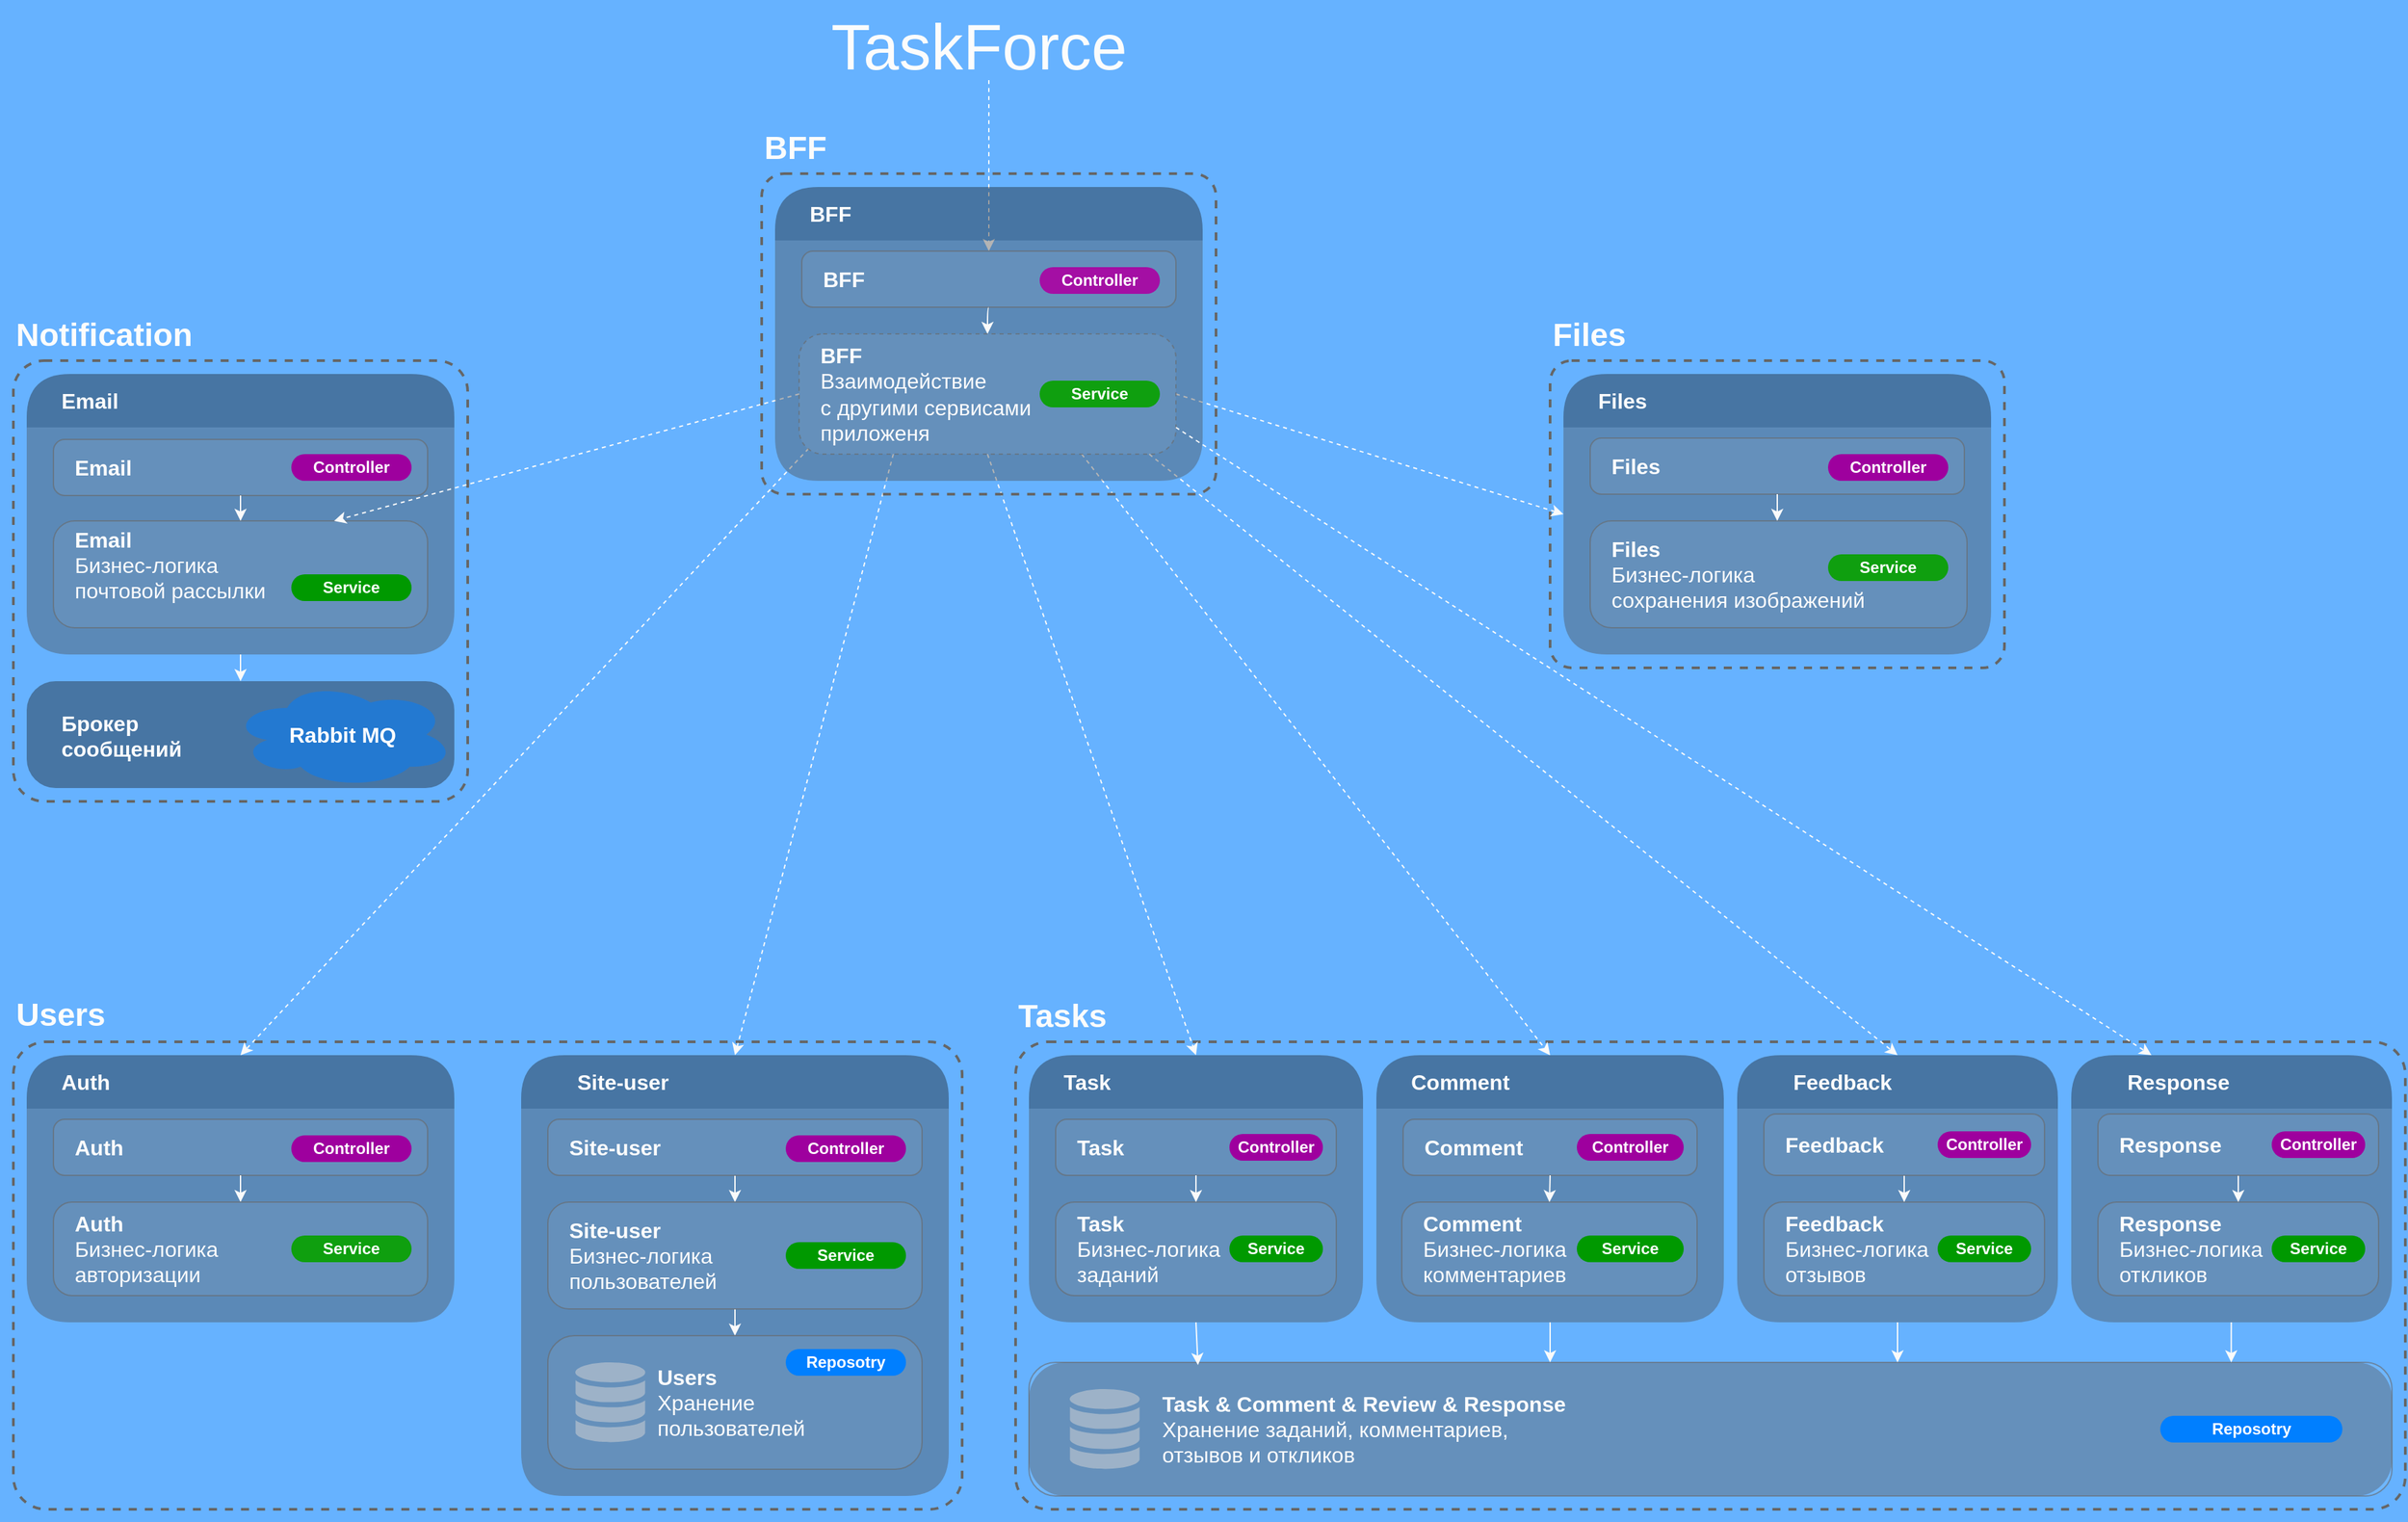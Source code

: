 <mxfile version="20.7.4" type="device"><diagram id="QVUzid1m6UFfnPe9JsCl" name="Страница 1"><mxGraphModel dx="2390" dy="1273" grid="1" gridSize="10" guides="1" tooltips="1" connect="1" arrows="1" fold="1" page="1" pageScale="1" pageWidth="827" pageHeight="1169" background="#66B2FF" math="0" shadow="0"><root><mxCell id="0"/><mxCell id="1" parent="0"/><mxCell id="qlJqQ7ePNrHaWUw7kzsz-60" value="" style="rounded=1;whiteSpace=wrap;html=1;dashed=1;arcSize=7;shadow=0;fillColor=none;strokeColor=#666666;fillOpacity=20;strokeWidth=2;" parent="1" vertex="1"><mxGeometry x="1520" y="330" width="340" height="230" as="geometry"/></mxCell><mxCell id="qlJqQ7ePNrHaWUw7kzsz-31" value="" style="rounded=1;whiteSpace=wrap;html=1;dashed=1;arcSize=7;shadow=0;fillColor=none;strokeColor=#666666;fillOpacity=20;strokeWidth=2;" parent="1" vertex="1"><mxGeometry x="1120" y="840" width="1040" height="350" as="geometry"/></mxCell><mxCell id="qlJqQ7ePNrHaWUw7kzsz-33" value="&lt;font style=&quot;font-size: 16px;&quot; color=&quot;#fcfcfc&quot;&gt;Task&lt;/font&gt;" style="swimlane;whiteSpace=wrap;html=1;rounded=1;arcSize=27;startSize=40;swimlaneLine=1;fillOpacity=100;fillStyle=solid;fillColor=#1A1A1A;noLabel=0;container=0;collapsible=0;backgroundOutline=0;comic=0;sketch=0;glass=0;swimlaneFillColor=#4D4D4D;strokeColor=none;opacity=40;shadow=0;align=left;spacingLeft=24;fontColor=default;gradientColor=none;" parent="1" vertex="1"><mxGeometry x="1130" y="850" width="250" height="200" as="geometry"><mxRectangle x="130" y="310" width="140" height="30" as="alternateBounds"/></mxGeometry></mxCell><mxCell id="qlJqQ7ePNrHaWUw7kzsz-37" value="&lt;span style=&quot;font-size: 16px;&quot;&gt;&lt;b&gt;Task&lt;/b&gt;&lt;br&gt;Бизнес-логика&lt;br&gt;заданий&lt;br&gt;&lt;/span&gt;" style="rounded=1;whiteSpace=wrap;html=1;shadow=0;glass=0;comic=0;sketch=0;fillStyle=solid;strokeColor=#696969;fontColor=#FCFCFC;fillColor=#FFFFFF;gradientColor=none;fillOpacity=10;arcSize=20;opacity=60;align=left;spacing=16;" parent="qlJqQ7ePNrHaWUw7kzsz-33" vertex="1"><mxGeometry x="20" y="110" width="210" height="70" as="geometry"/></mxCell><mxCell id="qlJqQ7ePNrHaWUw7kzsz-34" value="&lt;span style=&quot;font-size: 16px;&quot;&gt;&lt;b&gt;Task&lt;/b&gt;&lt;/span&gt;" style="rounded=1;whiteSpace=wrap;html=1;shadow=0;glass=0;comic=0;sketch=0;fillStyle=solid;strokeColor=#696969;fontColor=#FCFCFC;fillColor=#FFFFFF;gradientColor=none;fillOpacity=10;arcSize=20;opacity=60;align=left;spacing=16;" parent="qlJqQ7ePNrHaWUw7kzsz-33" vertex="1"><mxGeometry x="20" y="48" width="210" height="42" as="geometry"/></mxCell><mxCell id="qlJqQ7ePNrHaWUw7kzsz-35" value="&lt;font size=&quot;1&quot; color=&quot;#ffffff&quot;&gt;&lt;b style=&quot;font-size: 12px;&quot;&gt;Controller&lt;/b&gt;&lt;/font&gt;" style="rounded=1;whiteSpace=wrap;html=1;shadow=0;glass=0;comic=0;sketch=0;fillStyle=solid;strokeColor=none;fillColor=#9E009E;arcSize=50;fillOpacity=100;" parent="qlJqQ7ePNrHaWUw7kzsz-33" vertex="1"><mxGeometry x="150" y="59" width="70" height="20" as="geometry"/></mxCell><mxCell id="qlJqQ7ePNrHaWUw7kzsz-36" value="&lt;font size=&quot;1&quot; color=&quot;#ffffff&quot;&gt;&lt;b style=&quot;font-size: 12px;&quot;&gt;Service&lt;/b&gt;&lt;/font&gt;" style="rounded=1;whiteSpace=wrap;html=1;shadow=0;glass=0;comic=0;sketch=0;fillStyle=solid;strokeColor=none;fillColor=#009900;arcSize=50;fillOpacity=100;" parent="qlJqQ7ePNrHaWUw7kzsz-33" vertex="1"><mxGeometry x="150" y="135" width="70" height="20" as="geometry"/></mxCell><mxCell id="qlJqQ7ePNrHaWUw7kzsz-76" style="edgeStyle=orthogonalEdgeStyle;curved=1;jumpStyle=arc;orthogonalLoop=1;jettySize=auto;html=1;exitX=0.5;exitY=1;exitDx=0;exitDy=0;strokeColor=#FAFAFA;fontSize=16;fontColor=#FFFFFF;" parent="qlJqQ7ePNrHaWUw7kzsz-33" source="qlJqQ7ePNrHaWUw7kzsz-34" target="qlJqQ7ePNrHaWUw7kzsz-37" edge="1"><mxGeometry relative="1" as="geometry"/></mxCell><mxCell id="qlJqQ7ePNrHaWUw7kzsz-11" value="" style="rounded=1;whiteSpace=wrap;html=1;dashed=1;arcSize=7;shadow=0;fillColor=none;strokeColor=#666666;fillOpacity=20;strokeWidth=2;" parent="1" vertex="1"><mxGeometry x="370" y="840" width="710" height="350" as="geometry"/></mxCell><mxCell id="qlJqQ7ePNrHaWUw7kzsz-12" value="&lt;font style=&quot;font-size: 16px;&quot; color=&quot;#fcfcfc&quot;&gt;Auth&lt;/font&gt;" style="swimlane;whiteSpace=wrap;html=1;rounded=1;arcSize=27;startSize=40;swimlaneLine=1;fillOpacity=100;fillStyle=solid;fillColor=#1A1A1A;noLabel=0;container=0;collapsible=0;backgroundOutline=0;comic=0;sketch=0;glass=0;gradientColor=none;swimlaneFillColor=#4D4D4D;strokeColor=none;opacity=40;shadow=0;align=left;spacingLeft=24;" parent="1" vertex="1"><mxGeometry x="380" y="850" width="320" height="200" as="geometry"><mxRectangle x="130" y="310" width="140" height="30" as="alternateBounds"/></mxGeometry></mxCell><mxCell id="qlJqQ7ePNrHaWUw7kzsz-13" value="&lt;font style=&quot;font-size: 16px;&quot;&gt;&lt;b&gt;Auth&lt;/b&gt;&lt;span style=&quot;font-size: 14px;&quot;&gt;&lt;br&gt;&lt;/span&gt;&lt;/font&gt;" style="rounded=1;whiteSpace=wrap;html=1;shadow=0;glass=0;comic=0;sketch=0;fillStyle=solid;strokeColor=#696969;fontColor=#FCFCFC;fillColor=#FFFFFF;gradientColor=none;fillOpacity=10;arcSize=20;opacity=60;align=left;spacing=16;" parent="qlJqQ7ePNrHaWUw7kzsz-12" vertex="1"><mxGeometry x="20" y="48" width="280" height="42" as="geometry"/></mxCell><mxCell id="qlJqQ7ePNrHaWUw7kzsz-14" value="&lt;font size=&quot;1&quot; color=&quot;#ffffff&quot;&gt;&lt;b style=&quot;font-size: 12px;&quot;&gt;Controller&lt;/b&gt;&lt;/font&gt;" style="rounded=1;whiteSpace=wrap;html=1;shadow=0;glass=0;comic=0;sketch=0;fillStyle=solid;strokeColor=none;fillColor=#9E009E;arcSize=50;fillOpacity=100;" parent="qlJqQ7ePNrHaWUw7kzsz-12" vertex="1"><mxGeometry x="198" y="60" width="90" height="20" as="geometry"/></mxCell><mxCell id="qlJqQ7ePNrHaWUw7kzsz-15" value="&lt;font size=&quot;1&quot; color=&quot;#ffffff&quot;&gt;&lt;b style=&quot;font-size: 12px;&quot;&gt;Service&lt;/b&gt;&lt;/font&gt;" style="rounded=1;whiteSpace=wrap;html=1;shadow=0;glass=0;comic=0;sketch=0;fillStyle=solid;strokeColor=none;fillColor=#009900;arcSize=50;fillOpacity=100;" parent="qlJqQ7ePNrHaWUw7kzsz-12" vertex="1"><mxGeometry x="198" y="135" width="90" height="20" as="geometry"/></mxCell><mxCell id="qlJqQ7ePNrHaWUw7kzsz-77" style="edgeStyle=orthogonalEdgeStyle;curved=1;jumpStyle=arc;orthogonalLoop=1;jettySize=auto;html=1;exitX=0.5;exitY=1;exitDx=0;exitDy=0;entryX=0.5;entryY=0;entryDx=0;entryDy=0;strokeColor=#FAFAFA;fontSize=16;fontColor=#FFFFFF;" parent="qlJqQ7ePNrHaWUw7kzsz-12" source="qlJqQ7ePNrHaWUw7kzsz-13" target="qlJqQ7ePNrHaWUw7kzsz-16" edge="1"><mxGeometry relative="1" as="geometry"/></mxCell><mxCell id="qlJqQ7ePNrHaWUw7kzsz-112" style="edgeStyle=orthogonalEdgeStyle;rounded=0;orthogonalLoop=1;jettySize=auto;html=1;exitX=0.5;exitY=1;exitDx=0;exitDy=0;" parent="qlJqQ7ePNrHaWUw7kzsz-12" source="qlJqQ7ePNrHaWUw7kzsz-16" target="qlJqQ7ePNrHaWUw7kzsz-16" edge="1"><mxGeometry relative="1" as="geometry"/></mxCell><mxCell id="qlJqQ7ePNrHaWUw7kzsz-16" value="&lt;font style=&quot;font-size: 16px;&quot;&gt;&lt;b&gt;Auth&lt;/b&gt;&lt;br&gt;Бизнес-логика &lt;br&gt;авторизации&lt;br&gt;&lt;/font&gt;" style="rounded=1;whiteSpace=wrap;html=1;shadow=0;glass=0;comic=0;sketch=0;fillStyle=solid;strokeColor=#696969;fontColor=#FCFCFC;fillColor=#FFFFFF;gradientColor=none;fillOpacity=10;arcSize=20;opacity=60;align=left;spacing=16;" parent="qlJqQ7ePNrHaWUw7kzsz-12" vertex="1"><mxGeometry x="20" y="110" width="280" height="70" as="geometry"/></mxCell><mxCell id="qlJqQ7ePNrHaWUw7kzsz-17" value="&lt;blockquote style=&quot;margin: 0 0 0 40px; border: none; padding: 0px;&quot;&gt;&lt;font style=&quot;font-size: 16px;&quot; color=&quot;#fcfcfc&quot;&gt;Site-user&lt;/font&gt;&lt;/blockquote&gt;" style="swimlane;whiteSpace=wrap;html=1;rounded=1;arcSize=27;startSize=40;swimlaneLine=1;fillOpacity=100;fillStyle=solid;fillColor=#1A1A1A;noLabel=0;container=0;collapsible=0;backgroundOutline=0;comic=0;sketch=0;glass=0;gradientColor=none;swimlaneFillColor=#4D4D4D;strokeColor=none;opacity=40;shadow=0;align=left;" parent="1" vertex="1"><mxGeometry x="750" y="850" width="320" height="330" as="geometry"><mxRectangle x="130" y="310" width="140" height="30" as="alternateBounds"/></mxGeometry></mxCell><mxCell id="qlJqQ7ePNrHaWUw7kzsz-18" style="edgeStyle=orthogonalEdgeStyle;curved=1;jumpStyle=arc;orthogonalLoop=1;jettySize=auto;html=1;exitX=0.5;exitY=1;exitDx=0;exitDy=0;entryX=0.5;entryY=0;entryDx=0;entryDy=0;strokeColor=#FAFAFA;fontSize=16;fontColor=#FFFFFF;" parent="qlJqQ7ePNrHaWUw7kzsz-17" source="qlJqQ7ePNrHaWUw7kzsz-19" target="qlJqQ7ePNrHaWUw7kzsz-22" edge="1"><mxGeometry relative="1" as="geometry"/></mxCell><mxCell id="qlJqQ7ePNrHaWUw7kzsz-19" value="&lt;span style=&quot;font-size: 16px; font-weight: 700;&quot;&gt;Site-user&lt;/span&gt;" style="rounded=1;whiteSpace=wrap;html=1;shadow=0;glass=0;comic=0;sketch=0;fillStyle=solid;strokeColor=#696969;fontColor=#FCFCFC;fillColor=#FFFFFF;gradientColor=none;fillOpacity=10;arcSize=20;opacity=60;align=left;spacing=16;" parent="qlJqQ7ePNrHaWUw7kzsz-17" vertex="1"><mxGeometry x="20" y="48" width="280" height="42" as="geometry"/></mxCell><mxCell id="qlJqQ7ePNrHaWUw7kzsz-20" value="&lt;font size=&quot;1&quot; color=&quot;#ffffff&quot;&gt;&lt;b style=&quot;font-size: 12px;&quot;&gt;Controller&lt;/b&gt;&lt;/font&gt;" style="rounded=1;whiteSpace=wrap;html=1;shadow=0;glass=0;comic=0;sketch=0;fillStyle=solid;strokeColor=none;fillColor=#9E009E;arcSize=50;fillOpacity=100;" parent="qlJqQ7ePNrHaWUw7kzsz-17" vertex="1"><mxGeometry x="198" y="60" width="90" height="20" as="geometry"/></mxCell><mxCell id="qlJqQ7ePNrHaWUw7kzsz-21" style="edgeStyle=orthogonalEdgeStyle;curved=1;jumpStyle=arc;orthogonalLoop=1;jettySize=auto;html=1;exitX=0.5;exitY=1;exitDx=0;exitDy=0;entryX=0.5;entryY=0;entryDx=0;entryDy=0;strokeColor=#FAFAFA;fontSize=16;fontColor=#FFFFFF;" parent="qlJqQ7ePNrHaWUw7kzsz-17" source="qlJqQ7ePNrHaWUw7kzsz-22" target="qlJqQ7ePNrHaWUw7kzsz-25" edge="1"><mxGeometry relative="1" as="geometry"/></mxCell><mxCell id="qlJqQ7ePNrHaWUw7kzsz-22" value="&lt;font style=&quot;font-size: 16px;&quot;&gt;&lt;span style=&quot;font-weight: 700;&quot;&gt;Site-user&lt;/span&gt;&lt;b&gt;&lt;br&gt;&lt;/b&gt;Бизнес-логика &lt;br&gt;пользователей&lt;b&gt;&lt;br&gt;&lt;/b&gt;&lt;/font&gt;" style="rounded=1;whiteSpace=wrap;html=1;shadow=0;glass=0;comic=0;sketch=0;fillStyle=solid;strokeColor=#696969;fontColor=#FCFCFC;fillColor=#FFFFFF;gradientColor=none;fillOpacity=10;arcSize=20;opacity=60;align=left;spacing=16;" parent="qlJqQ7ePNrHaWUw7kzsz-17" vertex="1"><mxGeometry x="20" y="110" width="280" height="80" as="geometry"/></mxCell><mxCell id="qlJqQ7ePNrHaWUw7kzsz-23" value="&lt;font color=&quot;#ffffff&quot;&gt;&lt;b&gt;Service&lt;/b&gt;&lt;/font&gt;" style="rounded=1;whiteSpace=wrap;html=1;shadow=0;glass=0;comic=0;sketch=0;fillStyle=solid;strokeColor=none;fillColor=#009900;arcSize=50;fillOpacity=100;" parent="qlJqQ7ePNrHaWUw7kzsz-17" vertex="1"><mxGeometry x="198" y="140" width="90" height="20" as="geometry"/></mxCell><mxCell id="qlJqQ7ePNrHaWUw7kzsz-24" value="" style="group" parent="qlJqQ7ePNrHaWUw7kzsz-17" vertex="1" connectable="0"><mxGeometry x="20" y="210" width="280" height="100" as="geometry"/></mxCell><mxCell id="qlJqQ7ePNrHaWUw7kzsz-25" value="&lt;blockquote style=&quot;margin: 0 0 0 40px; border: none; padding: 0px;&quot;&gt;&lt;blockquote style=&quot;margin: 0 0 0 40px; border: none; padding: 0px;&quot;&gt;&lt;font style=&quot;font-size: 16px;&quot;&gt;&lt;b&gt;Users&lt;/b&gt;&lt;/font&gt;&lt;/blockquote&gt;&lt;blockquote style=&quot;margin: 0 0 0 40px; border: none; padding: 0px;&quot;&gt;&lt;font style=&quot;font-size: 16px;&quot;&gt;Хранение&amp;nbsp;&lt;/font&gt;&lt;/blockquote&gt;&lt;blockquote style=&quot;margin: 0 0 0 40px; border: none; padding: 0px;&quot;&gt;&lt;font style=&quot;font-size: 16px;&quot;&gt;пользователей&lt;/font&gt;&lt;/blockquote&gt;&lt;/blockquote&gt;" style="rounded=1;whiteSpace=wrap;html=1;shadow=0;glass=0;comic=0;sketch=0;fillStyle=solid;strokeColor=#696969;fontColor=#FCFCFC;fillColor=#FFFFFF;gradientColor=none;fillOpacity=10;arcSize=20;opacity=60;align=left;" parent="qlJqQ7ePNrHaWUw7kzsz-24" vertex="1"><mxGeometry width="280" height="100" as="geometry"/></mxCell><mxCell id="qlJqQ7ePNrHaWUw7kzsz-26" value="&lt;font size=&quot;1&quot; color=&quot;#ffffff&quot;&gt;&lt;b style=&quot;font-size: 12px;&quot;&gt;Reposotry&lt;/b&gt;&lt;/font&gt;" style="rounded=1;whiteSpace=wrap;html=1;shadow=0;glass=0;comic=0;sketch=0;fillStyle=solid;strokeColor=none;fillColor=#007FFF;arcSize=50;fillOpacity=100;" parent="qlJqQ7ePNrHaWUw7kzsz-24" vertex="1"><mxGeometry x="178" y="10" width="90" height="20" as="geometry"/></mxCell><mxCell id="qlJqQ7ePNrHaWUw7kzsz-27" value="" style="sketch=0;html=1;aspect=fixed;strokeColor=none;shadow=0;align=center;verticalAlign=top;fillColor=#D6D6D6;shape=mxgraph.gcp2.cloud_monitoring;rounded=1;glass=0;comic=0;fillStyle=solid;strokeWidth=2;fontSize=14;fontColor=#FFFFFF;opacity=50;" parent="qlJqQ7ePNrHaWUw7kzsz-24" vertex="1"><mxGeometry x="20" y="20" width="54" height="60" as="geometry"/></mxCell><mxCell id="qlJqQ7ePNrHaWUw7kzsz-28" style="edgeStyle=orthogonalEdgeStyle;curved=1;jumpStyle=arc;orthogonalLoop=1;jettySize=auto;html=1;exitX=0.5;exitY=1;exitDx=0;exitDy=0;dashed=1;strokeColor=#FAFAFA;fontSize=14;fontColor=#FFFFFF;" parent="1" edge="1"><mxGeometry relative="1" as="geometry"><mxPoint x="915" y="1080" as="sourcePoint"/><mxPoint x="915" y="1080" as="targetPoint"/></mxGeometry></mxCell><mxCell id="qlJqQ7ePNrHaWUw7kzsz-29" style="edgeStyle=orthogonalEdgeStyle;curved=1;jumpStyle=arc;orthogonalLoop=1;jettySize=auto;html=1;exitX=0.5;exitY=1;exitDx=0;exitDy=0;dashed=1;strokeColor=#FAFAFA;fontSize=14;fontColor=#FFFFFF;" parent="1" source="qlJqQ7ePNrHaWUw7kzsz-11" target="qlJqQ7ePNrHaWUw7kzsz-11" edge="1"><mxGeometry relative="1" as="geometry"/></mxCell><mxCell id="qlJqQ7ePNrHaWUw7kzsz-39" value="&lt;blockquote style=&quot;margin: 0 0 0 40px; border: none; padding: 0px;&quot;&gt;&lt;b style=&quot;color: rgb(252, 252, 252); background-color: initial; font-size: 16px;&quot;&gt;Feedback&lt;/b&gt;&lt;br&gt;&lt;/blockquote&gt;" style="swimlane;whiteSpace=wrap;html=1;rounded=1;arcSize=27;startSize=40;swimlaneLine=1;fillOpacity=100;fillStyle=solid;fillColor=#1A1A1A;noLabel=0;container=0;collapsible=0;backgroundOutline=0;comic=0;sketch=0;glass=0;gradientColor=none;swimlaneFillColor=#4D4D4D;strokeColor=none;opacity=40;shadow=0;align=left;" parent="1" vertex="1"><mxGeometry x="1660" y="850" width="240" height="200" as="geometry"><mxRectangle x="130" y="310" width="140" height="30" as="alternateBounds"/></mxGeometry></mxCell><mxCell id="qlJqQ7ePNrHaWUw7kzsz-44" value="&lt;b style=&quot;border-color: var(--border-color); background-color: initial; font-size: 16px;&quot;&gt;Feedback&lt;/b&gt;&lt;span style=&quot;font-size: 16px;&quot;&gt;&lt;br&gt;Бизнес-логика &lt;br&gt;отзывов&lt;br&gt;&lt;/span&gt;" style="rounded=1;whiteSpace=wrap;html=1;shadow=0;glass=0;comic=0;sketch=0;fillStyle=solid;strokeColor=#696969;fontColor=#FCFCFC;fillColor=#FFFFFF;gradientColor=none;fillOpacity=10;arcSize=20;opacity=60;align=left;spacing=16;" parent="qlJqQ7ePNrHaWUw7kzsz-39" vertex="1"><mxGeometry x="20" y="110" width="210" height="70" as="geometry"/></mxCell><mxCell id="qlJqQ7ePNrHaWUw7kzsz-40" style="edgeStyle=orthogonalEdgeStyle;curved=1;jumpStyle=arc;orthogonalLoop=1;jettySize=auto;html=1;exitX=0.5;exitY=1;exitDx=0;exitDy=0;strokeColor=#FAFAFA;fontSize=16;fontColor=#FFFFFF;" parent="qlJqQ7ePNrHaWUw7kzsz-39" source="qlJqQ7ePNrHaWUw7kzsz-41" target="qlJqQ7ePNrHaWUw7kzsz-44" edge="1"><mxGeometry relative="1" as="geometry"/></mxCell><mxCell id="qlJqQ7ePNrHaWUw7kzsz-41" value="&lt;font style=&quot;font-size: 14px;&quot;&gt;&lt;b style=&quot;border-color: var(--border-color); background-color: initial; font-size: 16px;&quot;&gt;Feedback&lt;/b&gt;&lt;br&gt;&lt;/font&gt;" style="rounded=1;whiteSpace=wrap;html=1;shadow=0;glass=0;comic=0;sketch=0;fillStyle=solid;strokeColor=#696969;fontColor=#FCFCFC;fillColor=#FFFFFF;gradientColor=none;fillOpacity=10;arcSize=20;opacity=60;align=left;spacing=16;" parent="qlJqQ7ePNrHaWUw7kzsz-39" vertex="1"><mxGeometry x="20" y="44" width="210" height="46" as="geometry"/></mxCell><mxCell id="qlJqQ7ePNrHaWUw7kzsz-42" value="&lt;font size=&quot;1&quot; color=&quot;#ffffff&quot;&gt;&lt;b style=&quot;font-size: 12px;&quot;&gt;Controller&lt;/b&gt;&lt;/font&gt;" style="rounded=1;whiteSpace=wrap;html=1;shadow=0;glass=0;comic=0;sketch=0;fillStyle=solid;strokeColor=none;fillColor=#9E009E;arcSize=50;fillOpacity=100;" parent="qlJqQ7ePNrHaWUw7kzsz-39" vertex="1"><mxGeometry x="150" y="57" width="70" height="20" as="geometry"/></mxCell><mxCell id="qlJqQ7ePNrHaWUw7kzsz-43" value="&lt;font size=&quot;1&quot; color=&quot;#ffffff&quot;&gt;&lt;b style=&quot;font-size: 12px;&quot;&gt;Service&lt;/b&gt;&lt;/font&gt;" style="rounded=1;whiteSpace=wrap;html=1;shadow=0;glass=0;comic=0;sketch=0;fillStyle=solid;strokeColor=none;fillColor=#009900;arcSize=50;fillOpacity=100;" parent="qlJqQ7ePNrHaWUw7kzsz-39" vertex="1"><mxGeometry x="150" y="135" width="70" height="20" as="geometry"/></mxCell><mxCell id="qlJqQ7ePNrHaWUw7kzsz-45" style="edgeStyle=orthogonalEdgeStyle;curved=1;jumpStyle=arc;orthogonalLoop=1;jettySize=auto;html=1;exitX=0.5;exitY=1;exitDx=0;exitDy=0;dashed=1;strokeColor=#FAFAFA;fontSize=14;fontColor=#FFFFFF;" parent="1" edge="1"><mxGeometry relative="1" as="geometry"><mxPoint x="1665" y="1080" as="sourcePoint"/><mxPoint x="1665" y="1080" as="targetPoint"/></mxGeometry></mxCell><mxCell id="qlJqQ7ePNrHaWUw7kzsz-46" style="edgeStyle=orthogonalEdgeStyle;curved=1;jumpStyle=arc;orthogonalLoop=1;jettySize=auto;html=1;exitX=0.5;exitY=1;exitDx=0;exitDy=0;dashed=1;strokeColor=#FAFAFA;fontSize=14;fontColor=#FFFFFF;" parent="1" edge="1"><mxGeometry relative="1" as="geometry"><mxPoint x="1450" y="1170" as="sourcePoint"/><mxPoint x="1450" y="1170" as="targetPoint"/></mxGeometry></mxCell><mxCell id="qlJqQ7ePNrHaWUw7kzsz-47" value="&lt;b style=&quot;color: rgb(252, 252, 252); font-size: 24px;&quot;&gt;&lt;span style=&quot;&quot;&gt;&#9;&lt;/span&gt;Tasks&lt;/b&gt;" style="text;whiteSpace=wrap;html=1;fontSize=14;fontColor=#FFFFFF;" parent="1" vertex="1"><mxGeometry x="1120" y="800" width="110" height="40" as="geometry"/></mxCell><mxCell id="qlJqQ7ePNrHaWUw7kzsz-48" value="" style="group;arcSize=27;fillColor=#4D4D4D;rounded=1;fillStyle=solid;align=left;verticalAlign=middle;fontStyle=1;startSize=40;comic=0;sketch=0;glass=0;swimlaneFillColor=#4D4D4D;opacity=40;shadow=0;" parent="1" vertex="1" connectable="0"><mxGeometry x="1130" y="1080" width="1020" height="100" as="geometry"/></mxCell><mxCell id="qlJqQ7ePNrHaWUw7kzsz-49" value="&lt;blockquote style=&quot;margin: 0 0 0 40px; border: none; padding: 0px;&quot;&gt;&lt;blockquote style=&quot;margin: 0 0 0 40px; border: none; padding: 0px;&quot;&gt;&lt;span style=&quot;font-size: 16px;&quot;&gt;&lt;b&gt;&amp;nbsp; &amp;nbsp; Task &amp;amp; Comment &amp;amp;&amp;nbsp;&lt;/b&gt;&lt;/span&gt;&lt;b style=&quot;background-color: initial; font-size: 16px;&quot;&gt;Review &amp;amp;&amp;nbsp;&lt;/b&gt;&lt;span style=&quot;font-size: 16px; font-weight: 700; background-color: initial;&quot;&gt;Response&lt;/span&gt;&lt;/blockquote&gt;&lt;blockquote style=&quot;margin: 0 0 0 40px; border: none; padding: 0px;&quot;&gt;&lt;span style=&quot;font-size: 16px; background-color: initial;&quot;&gt;&amp;nbsp; &amp;nbsp; Хранение заданий, комментариев,&lt;/span&gt;&lt;/blockquote&gt;&lt;blockquote style=&quot;margin: 0 0 0 40px; border: none; padding: 0px;&quot;&gt;&lt;span style=&quot;font-size: 16px;&quot;&gt;&amp;nbsp; &amp;nbsp; отзывов и откликов&lt;/span&gt;&lt;br&gt;&lt;/blockquote&gt;&lt;/blockquote&gt;" style="rounded=1;whiteSpace=wrap;html=1;shadow=0;glass=0;comic=0;sketch=0;fillStyle=solid;strokeColor=#696969;fontColor=#FCFCFC;fillColor=#FFFFFF;gradientColor=none;fillOpacity=10;arcSize=20;opacity=60;align=left;" parent="qlJqQ7ePNrHaWUw7kzsz-48" vertex="1"><mxGeometry width="1020.0" height="100" as="geometry"/></mxCell><mxCell id="qlJqQ7ePNrHaWUw7kzsz-50" value="" style="sketch=0;html=1;aspect=fixed;strokeColor=none;shadow=0;align=center;verticalAlign=top;fillColor=#D6D6D6;shape=mxgraph.gcp2.cloud_monitoring;rounded=1;glass=0;comic=0;fillStyle=solid;strokeWidth=2;fontSize=14;fontColor=#FFFFFF;opacity=50;" parent="qlJqQ7ePNrHaWUw7kzsz-48" vertex="1"><mxGeometry x="29.994" y="20" width="54.0" height="60" as="geometry"/></mxCell><mxCell id="qlJqQ7ePNrHaWUw7kzsz-51" value="&lt;font size=&quot;1&quot; color=&quot;#ffffff&quot;&gt;&lt;b style=&quot;font-size: 12px;&quot;&gt;Reposotry&lt;/b&gt;&lt;/font&gt;" style="rounded=1;whiteSpace=wrap;html=1;shadow=0;glass=0;comic=0;sketch=0;fillStyle=solid;strokeColor=none;fillColor=#007FFF;arcSize=50;fillOpacity=100;" parent="qlJqQ7ePNrHaWUw7kzsz-48" vertex="1"><mxGeometry x="846.603" y="40" width="136.29" height="20" as="geometry"/></mxCell><mxCell id="qlJqQ7ePNrHaWUw7kzsz-52" value="" style="rounded=1;whiteSpace=wrap;html=1;dashed=1;arcSize=7;shadow=0;fillColor=none;strokeColor=#666666;fillOpacity=20;strokeWidth=2;" parent="1" vertex="1"><mxGeometry x="370" y="330" width="340" height="330" as="geometry"/></mxCell><mxCell id="qlJqQ7ePNrHaWUw7kzsz-53" value="&lt;font style=&quot;font-size: 16px;&quot; color=&quot;#fcfcfc&quot;&gt;Email&lt;/font&gt;" style="swimlane;whiteSpace=wrap;html=1;rounded=1;arcSize=27;startSize=40;swimlaneLine=1;fillOpacity=100;fillStyle=solid;fillColor=#1A1A1A;noLabel=0;container=0;collapsible=0;backgroundOutline=0;comic=0;sketch=0;glass=0;gradientColor=none;swimlaneFillColor=#4D4D4D;strokeColor=none;opacity=40;shadow=0;align=left;spacingLeft=24;" parent="1" vertex="1"><mxGeometry x="380" y="340" width="320" height="210" as="geometry"><mxRectangle x="130" y="310" width="140" height="30" as="alternateBounds"/></mxGeometry></mxCell><mxCell id="qlJqQ7ePNrHaWUw7kzsz-57" value="&lt;font style=&quot;font-size: 16px;&quot;&gt;&lt;b&gt;Email&lt;/b&gt;&lt;br&gt;Бизнес-логика &lt;br&gt;почтовой рассылки&lt;br&gt;&lt;/font&gt;&lt;blockquote style=&quot;margin: 0 0 0 40px; border: none; padding: 0px;&quot;&gt;&lt;br&gt;&lt;/blockquote&gt;" style="rounded=1;whiteSpace=wrap;html=1;shadow=0;glass=0;comic=0;sketch=0;fillStyle=solid;strokeColor=#696969;fontColor=#FCFCFC;fillColor=#FFFFFF;gradientColor=none;fillOpacity=10;arcSize=20;opacity=60;align=left;spacing=16;" parent="qlJqQ7ePNrHaWUw7kzsz-53" vertex="1"><mxGeometry x="20" y="110" width="280" height="80" as="geometry"/></mxCell><mxCell id="qlJqQ7ePNrHaWUw7kzsz-54" value="&lt;span style=&quot;font-size: 16px;&quot;&gt;&lt;b&gt;Email&lt;/b&gt;&lt;/span&gt;" style="rounded=1;whiteSpace=wrap;html=1;shadow=0;glass=0;comic=0;sketch=0;fillStyle=solid;strokeColor=#696969;fontColor=#FCFCFC;fillColor=#FFFFFF;gradientColor=none;fillOpacity=10;arcSize=20;opacity=60;align=left;spacing=16;" parent="qlJqQ7ePNrHaWUw7kzsz-53" vertex="1"><mxGeometry x="20" y="49" width="280" height="42" as="geometry"/></mxCell><mxCell id="qlJqQ7ePNrHaWUw7kzsz-55" value="&lt;font size=&quot;1&quot; color=&quot;#ffffff&quot;&gt;&lt;b style=&quot;font-size: 12px;&quot;&gt;Controller&lt;/b&gt;&lt;/font&gt;" style="rounded=1;whiteSpace=wrap;html=1;shadow=0;glass=0;comic=0;sketch=0;fillStyle=solid;strokeColor=none;fillColor=#9E009E;arcSize=50;fillOpacity=100;" parent="qlJqQ7ePNrHaWUw7kzsz-53" vertex="1"><mxGeometry x="198" y="60" width="90" height="20" as="geometry"/></mxCell><mxCell id="qlJqQ7ePNrHaWUw7kzsz-56" value="&lt;font size=&quot;1&quot; color=&quot;#ffffff&quot;&gt;&lt;b style=&quot;font-size: 12px;&quot;&gt;Service&lt;/b&gt;&lt;/font&gt;" style="rounded=1;whiteSpace=wrap;html=1;shadow=0;glass=0;comic=0;sketch=0;fillStyle=solid;strokeColor=none;fillColor=#009900;arcSize=50;fillOpacity=100;" parent="qlJqQ7ePNrHaWUw7kzsz-53" vertex="1"><mxGeometry x="198" y="150" width="90" height="20" as="geometry"/></mxCell><mxCell id="qlJqQ7ePNrHaWUw7kzsz-75" style="edgeStyle=orthogonalEdgeStyle;curved=1;jumpStyle=arc;orthogonalLoop=1;jettySize=auto;html=1;exitX=0.5;exitY=1;exitDx=0;exitDy=0;strokeColor=#FAFAFA;fontSize=16;fontColor=#FFFFFF;" parent="qlJqQ7ePNrHaWUw7kzsz-53" source="qlJqQ7ePNrHaWUw7kzsz-54" target="qlJqQ7ePNrHaWUw7kzsz-57" edge="1"><mxGeometry relative="1" as="geometry"/></mxCell><mxCell id="qlJqQ7ePNrHaWUw7kzsz-58" style="edgeStyle=orthogonalEdgeStyle;curved=1;jumpStyle=arc;orthogonalLoop=1;jettySize=auto;html=1;exitX=0.5;exitY=1;exitDx=0;exitDy=0;dashed=1;strokeColor=#FAFAFA;fontSize=14;fontColor=#FFFFFF;" parent="1" edge="1"><mxGeometry relative="1" as="geometry"><mxPoint x="1930" y="1130" as="sourcePoint"/><mxPoint x="1930" y="1130" as="targetPoint"/></mxGeometry></mxCell><mxCell id="qlJqQ7ePNrHaWUw7kzsz-59" value="&lt;font color=&quot;#fcfcfc&quot;&gt;&lt;span style=&quot;font-size: 24px;&quot;&gt;&lt;b&gt;Notification&lt;/b&gt;&lt;/span&gt;&lt;/font&gt;" style="text;whiteSpace=wrap;html=1;fontSize=14;fontColor=#FFFFFF;" parent="1" vertex="1"><mxGeometry x="370" y="290" width="70" height="40" as="geometry"/></mxCell><mxCell id="qlJqQ7ePNrHaWUw7kzsz-61" value="&lt;font style=&quot;font-size: 16px;&quot; color=&quot;#fcfcfc&quot;&gt;Files&lt;/font&gt;" style="swimlane;whiteSpace=wrap;html=1;rounded=1;arcSize=27;startSize=40;swimlaneLine=1;fillOpacity=100;fillStyle=solid;fillColor=#1A1A1A;noLabel=0;container=0;collapsible=0;backgroundOutline=0;comic=0;sketch=0;glass=0;gradientColor=none;swimlaneFillColor=#4D4D4D;strokeColor=none;opacity=40;shadow=0;align=left;spacingLeft=24;" parent="1" vertex="1"><mxGeometry x="1530" y="340" width="320" height="210" as="geometry"><mxRectangle x="130" y="310" width="140" height="30" as="alternateBounds"/></mxGeometry></mxCell><mxCell id="qlJqQ7ePNrHaWUw7kzsz-62" value="&lt;span style=&quot;font-size: 16px;&quot;&gt;&lt;b&gt;Files&lt;/b&gt;&lt;/span&gt;" style="rounded=1;whiteSpace=wrap;html=1;shadow=0;glass=0;comic=0;sketch=0;fillStyle=solid;strokeColor=#696969;fontColor=#FCFCFC;fillColor=#FFFFFF;gradientColor=none;fillOpacity=10;arcSize=20;opacity=60;align=left;spacing=16;" parent="qlJqQ7ePNrHaWUw7kzsz-61" vertex="1"><mxGeometry x="20" y="48" width="280" height="42" as="geometry"/></mxCell><mxCell id="qlJqQ7ePNrHaWUw7kzsz-63" value="&lt;font size=&quot;1&quot; color=&quot;#ffffff&quot;&gt;&lt;b style=&quot;font-size: 12px;&quot;&gt;Controller&lt;/b&gt;&lt;/font&gt;" style="rounded=1;whiteSpace=wrap;html=1;shadow=0;glass=0;comic=0;sketch=0;fillStyle=solid;strokeColor=none;fillColor=#9E009E;arcSize=50;fillOpacity=100;" parent="qlJqQ7ePNrHaWUw7kzsz-61" vertex="1"><mxGeometry x="198" y="60" width="90" height="20" as="geometry"/></mxCell><mxCell id="qlJqQ7ePNrHaWUw7kzsz-64" value="&lt;font size=&quot;1&quot; color=&quot;#ffffff&quot;&gt;&lt;b style=&quot;font-size: 12px;&quot;&gt;Service&lt;/b&gt;&lt;/font&gt;" style="rounded=1;whiteSpace=wrap;html=1;shadow=0;glass=0;comic=0;sketch=0;fillStyle=solid;strokeColor=none;fillColor=#009900;arcSize=50;fillOpacity=100;" parent="qlJqQ7ePNrHaWUw7kzsz-61" vertex="1"><mxGeometry x="198" y="135" width="90" height="20" as="geometry"/></mxCell><mxCell id="qlJqQ7ePNrHaWUw7kzsz-65" value="&lt;font style=&quot;font-size: 16px;&quot;&gt;&lt;b&gt;Files&lt;/b&gt;&lt;br&gt;Бизнес-логика &lt;br&gt;сохранения изображений&lt;br&gt;&lt;/font&gt;" style="rounded=1;whiteSpace=wrap;html=1;shadow=0;glass=0;comic=0;sketch=0;fillStyle=solid;strokeColor=#696969;fontColor=#FCFCFC;fillColor=#FFFFFF;gradientColor=none;fillOpacity=10;arcSize=20;opacity=60;align=left;spacing=16;" parent="1" vertex="1"><mxGeometry x="1550" y="450" width="282" height="80" as="geometry"/></mxCell><mxCell id="qlJqQ7ePNrHaWUw7kzsz-66" style="edgeStyle=orthogonalEdgeStyle;curved=1;jumpStyle=arc;orthogonalLoop=1;jettySize=auto;html=1;exitX=0.5;exitY=1;exitDx=0;exitDy=0;dashed=1;strokeColor=#FAFAFA;fontSize=14;fontColor=#FFFFFF;" parent="1" edge="1"><mxGeometry relative="1" as="geometry"><mxPoint x="540" y="290" as="sourcePoint"/><mxPoint x="540" y="290" as="targetPoint"/></mxGeometry></mxCell><mxCell id="qlJqQ7ePNrHaWUw7kzsz-67" value="&lt;font color=&quot;#fcfcfc&quot;&gt;&lt;span style=&quot;font-size: 24px;&quot;&gt;&lt;b&gt;Files&lt;/b&gt;&lt;/span&gt;&lt;/font&gt;" style="text;whiteSpace=wrap;html=1;fontSize=14;fontColor=#FFFFFF;" parent="1" vertex="1"><mxGeometry x="1520" y="290" width="70" height="40" as="geometry"/></mxCell><mxCell id="qlJqQ7ePNrHaWUw7kzsz-68" value="" style="endArrow=classic;html=1;dashed=1;strokeColor=#FAFAFA;fontSize=16;fontColor=#FFFFFF;curved=1;jumpStyle=arc;entryX=0.5;entryY=0;entryDx=0;entryDy=0;exitX=0.25;exitY=1;exitDx=0;exitDy=0;" parent="1" source="qlJqQ7ePNrHaWUw7kzsz-97" target="qlJqQ7ePNrHaWUw7kzsz-17" edge="1"><mxGeometry width="50" height="50" relative="1" as="geometry"><mxPoint x="960" y="420" as="sourcePoint"/><mxPoint x="729" y="1152.8" as="targetPoint"/><Array as="points"/></mxGeometry></mxCell><mxCell id="qlJqQ7ePNrHaWUw7kzsz-69" value="" style="endArrow=classic;html=1;dashed=1;strokeColor=#FAFAFA;fontSize=16;fontColor=#FFFFFF;jumpStyle=arc;exitX=0.5;exitY=1;exitDx=0;exitDy=0;rounded=0;entryX=0.5;entryY=0;entryDx=0;entryDy=0;" parent="1" source="qlJqQ7ePNrHaWUw7kzsz-97" target="qlJqQ7ePNrHaWUw7kzsz-33" edge="1"><mxGeometry width="50" height="50" relative="1" as="geometry"><mxPoint x="1209.09" y="960.0" as="sourcePoint"/><mxPoint x="1450" y="842" as="targetPoint"/><Array as="points"/></mxGeometry></mxCell><mxCell id="qlJqQ7ePNrHaWUw7kzsz-70" value="" style="endArrow=classic;html=1;dashed=1;strokeColor=#FAFAFA;fontSize=16;fontColor=#FFFFFF;curved=1;jumpStyle=arc;entryX=0.5;entryY=0;entryDx=0;entryDy=0;" parent="1" target="qlJqQ7ePNrHaWUw7kzsz-39" edge="1"><mxGeometry width="50" height="50" relative="1" as="geometry"><mxPoint x="1220" y="400" as="sourcePoint"/><mxPoint x="1579.0" y="1152.8" as="targetPoint"/></mxGeometry></mxCell><mxCell id="qlJqQ7ePNrHaWUw7kzsz-71" value="" style="endArrow=classic;html=1;dashed=1;strokeColor=#FAFAFA;fontSize=16;fontColor=#FFFFFF;curved=1;jumpStyle=arc;entryX=0.5;entryY=0;entryDx=0;entryDy=0;exitX=0.025;exitY=0.954;exitDx=0;exitDy=0;exitPerimeter=0;" parent="1" source="qlJqQ7ePNrHaWUw7kzsz-97" target="qlJqQ7ePNrHaWUw7kzsz-12" edge="1"><mxGeometry width="50" height="50" relative="1" as="geometry"><mxPoint x="359.09" y="960" as="sourcePoint"/><mxPoint x="359" y="1152.8" as="targetPoint"/><Array as="points"/></mxGeometry></mxCell><mxCell id="qlJqQ7ePNrHaWUw7kzsz-72" value="" style="endArrow=classic;html=1;dashed=1;strokeColor=#FAFAFA;fontSize=16;fontColor=#FFFFFF;jumpStyle=arc;exitX=0;exitY=0.5;exitDx=0;exitDy=0;rounded=0;" parent="1" source="qlJqQ7ePNrHaWUw7kzsz-97" edge="1"><mxGeometry width="50" height="50" relative="1" as="geometry"><mxPoint x="1670" y="818" as="sourcePoint"/><mxPoint x="610" y="450" as="targetPoint"/><Array as="points"/></mxGeometry></mxCell><mxCell id="qlJqQ7ePNrHaWUw7kzsz-73" value="" style="endArrow=classic;html=1;dashed=1;strokeColor=#FAFAFA;fontSize=16;fontColor=#FFFFFF;curved=1;jumpStyle=arc;entryX=0;entryY=0.5;entryDx=0;entryDy=0;exitX=1;exitY=0.5;exitDx=0;exitDy=0;" parent="1" source="qlJqQ7ePNrHaWUw7kzsz-97" target="qlJqQ7ePNrHaWUw7kzsz-61" edge="1"><mxGeometry width="50" height="50" relative="1" as="geometry"><mxPoint x="1100" y="430" as="sourcePoint"/><mxPoint x="1848" y="390" as="targetPoint"/><Array as="points"/></mxGeometry></mxCell><mxCell id="qlJqQ7ePNrHaWUw7kzsz-74" style="edgeStyle=orthogonalEdgeStyle;curved=1;jumpStyle=arc;orthogonalLoop=1;jettySize=auto;html=1;exitX=0.5;exitY=1;exitDx=0;exitDy=0;strokeColor=#FAFAFA;fontSize=16;fontColor=#FFFFFF;" parent="1" source="qlJqQ7ePNrHaWUw7kzsz-62" edge="1"><mxGeometry relative="1" as="geometry"><mxPoint x="1690" y="450" as="targetPoint"/><Array as="points"><mxPoint x="1690" y="440"/><mxPoint x="1690" y="440"/></Array></mxGeometry></mxCell><mxCell id="qlJqQ7ePNrHaWUw7kzsz-88" style="edgeStyle=orthogonalEdgeStyle;curved=1;jumpStyle=arc;orthogonalLoop=1;jettySize=auto;html=1;exitX=0.5;exitY=1;exitDx=0;exitDy=0;dashed=1;strokeColor=#FAFAFA;fontSize=14;fontColor=#FFFFFF;" parent="1" edge="1"><mxGeometry relative="1" as="geometry"><mxPoint x="1975" y="1179" as="sourcePoint"/><mxPoint x="1975" y="1179" as="targetPoint"/></mxGeometry></mxCell><mxCell id="qlJqQ7ePNrHaWUw7kzsz-90" value="" style="endArrow=classic;html=1;dashed=1;strokeColor=#FAFAFA;fontSize=16;fontColor=#FFFFFF;curved=1;jumpStyle=arc;exitX=0.75;exitY=1;exitDx=0;exitDy=0;entryX=0.5;entryY=0;entryDx=0;entryDy=0;" parent="1" source="qlJqQ7ePNrHaWUw7kzsz-97" target="qlJqQ7ePNrHaWUw7kzsz-79" edge="1"><mxGeometry width="50" height="50" relative="1" as="geometry"><mxPoint x="950" y="410" as="sourcePoint"/><mxPoint x="2190" y="1014" as="targetPoint"/></mxGeometry></mxCell><mxCell id="qlJqQ7ePNrHaWUw7kzsz-92" value="" style="rounded=1;whiteSpace=wrap;html=1;dashed=1;arcSize=7;shadow=0;fillColor=none;strokeColor=#666666;fillOpacity=20;strokeWidth=2;" parent="1" vertex="1"><mxGeometry x="930" y="190" width="340" height="240" as="geometry"/></mxCell><mxCell id="qlJqQ7ePNrHaWUw7kzsz-98" style="edgeStyle=orthogonalEdgeStyle;curved=1;jumpStyle=arc;orthogonalLoop=1;jettySize=auto;html=1;exitX=0.5;exitY=1;exitDx=0;exitDy=0;dashed=1;strokeColor=#FAFAFA;fontSize=14;fontColor=#FFFFFF;" parent="1" source="qlJqQ7ePNrHaWUw7kzsz-92" target="qlJqQ7ePNrHaWUw7kzsz-92" edge="1"><mxGeometry relative="1" as="geometry"/></mxCell><mxCell id="qlJqQ7ePNrHaWUw7kzsz-99" value="&lt;font color=&quot;#fcfcfc&quot;&gt;&lt;span style=&quot;font-size: 24px;&quot;&gt;&lt;b&gt;BFF&lt;/b&gt;&lt;/span&gt;&lt;/font&gt;" style="text;whiteSpace=wrap;html=1;fontSize=14;fontColor=#FFFFFF;" parent="1" vertex="1"><mxGeometry x="930" y="150" width="70" height="40" as="geometry"/></mxCell><mxCell id="qlJqQ7ePNrHaWUw7kzsz-100" value="" style="endArrow=classic;html=1;dashed=1;strokeColor=#FAFAFA;fontSize=16;fontColor=#FFFFFF;curved=1;jumpStyle=arc;entryX=0.5;entryY=0;entryDx=0;entryDy=0;" parent="1" target="qlJqQ7ePNrHaWUw7kzsz-94" edge="1"><mxGeometry width="50" height="50" relative="1" as="geometry"><mxPoint x="1100" y="120" as="sourcePoint"/><mxPoint x="1242" y="320" as="targetPoint"/></mxGeometry></mxCell><mxCell id="qlJqQ7ePNrHaWUw7kzsz-102" value="&lt;font style=&quot;font-size: 48px;&quot; color=&quot;#fcfcfc&quot;&gt;TaskForce&lt;/font&gt;" style="text;whiteSpace=wrap;html=1;fontSize=14;fontColor=#FFFFFF;" parent="1" vertex="1"><mxGeometry x="980" y="60" width="270" height="40" as="geometry"/></mxCell><mxCell id="qlJqQ7ePNrHaWUw7kzsz-107" style="edgeStyle=orthogonalEdgeStyle;rounded=0;orthogonalLoop=1;jettySize=auto;html=1;exitX=0.5;exitY=1;exitDx=0;exitDy=0;" parent="1" edge="1"><mxGeometry relative="1" as="geometry"><mxPoint x="1975" y="1179" as="sourcePoint"/><mxPoint x="1975" y="1179" as="targetPoint"/></mxGeometry></mxCell><mxCell id="qlJqQ7ePNrHaWUw7kzsz-79" value="&lt;font style=&quot;font-size: 16px;&quot; color=&quot;#fcfcfc&quot;&gt;Comment&lt;/font&gt;" style="swimlane;whiteSpace=wrap;html=1;rounded=1;arcSize=27;startSize=40;swimlaneLine=1;fillOpacity=100;fillStyle=solid;fillColor=#1A1A1A;noLabel=0;container=0;collapsible=0;backgroundOutline=0;comic=0;sketch=0;glass=0;gradientColor=none;swimlaneFillColor=#4D4D4D;strokeColor=none;opacity=40;shadow=0;align=left;spacingLeft=24;" parent="1" vertex="1"><mxGeometry x="1390" y="850" width="260" height="200" as="geometry"><mxRectangle x="130" y="310" width="140" height="30" as="alternateBounds"/></mxGeometry></mxCell><mxCell id="qlJqQ7ePNrHaWUw7kzsz-87" value="&lt;font style=&quot;font-size: 16px;&quot;&gt;&lt;b&gt;Comment&amp;nbsp;&lt;/b&gt;&lt;br&gt;Бизнес-логика &lt;br&gt;комментариев&lt;br&gt;&lt;/font&gt;" style="rounded=1;whiteSpace=wrap;html=1;shadow=0;glass=0;comic=0;sketch=0;fillStyle=solid;strokeColor=#696969;fontColor=#FCFCFC;fillColor=#FFFFFF;gradientColor=none;fillOpacity=10;arcSize=20;opacity=60;align=left;spacing=16;" parent="qlJqQ7ePNrHaWUw7kzsz-79" vertex="1"><mxGeometry x="19" y="110" width="221" height="70" as="geometry"/></mxCell><mxCell id="qlJqQ7ePNrHaWUw7kzsz-80" value="&lt;span style=&quot;font-size: 16px;&quot;&gt;&lt;b&gt;Comment&lt;/b&gt;&lt;/span&gt;" style="rounded=1;whiteSpace=wrap;html=1;shadow=0;glass=0;comic=0;sketch=0;fillStyle=solid;strokeColor=#696969;fontColor=#FCFCFC;fillColor=#FFFFFF;gradientColor=none;fillOpacity=10;arcSize=20;opacity=60;align=left;spacing=16;" parent="qlJqQ7ePNrHaWUw7kzsz-79" vertex="1"><mxGeometry x="20" y="48" width="220" height="42" as="geometry"/></mxCell><mxCell id="qlJqQ7ePNrHaWUw7kzsz-81" value="&lt;font size=&quot;1&quot; color=&quot;#ffffff&quot;&gt;&lt;b style=&quot;font-size: 12px;&quot;&gt;Controller&lt;/b&gt;&lt;/font&gt;" style="rounded=1;whiteSpace=wrap;html=1;shadow=0;glass=0;comic=0;sketch=0;fillStyle=solid;strokeColor=none;fillColor=#9E009E;arcSize=50;fillOpacity=100;" parent="qlJqQ7ePNrHaWUw7kzsz-79" vertex="1"><mxGeometry x="150" y="59" width="80" height="20" as="geometry"/></mxCell><mxCell id="qlJqQ7ePNrHaWUw7kzsz-82" value="&lt;font size=&quot;1&quot; color=&quot;#ffffff&quot;&gt;&lt;b style=&quot;font-size: 12px;&quot;&gt;Service&lt;/b&gt;&lt;/font&gt;" style="rounded=1;whiteSpace=wrap;html=1;shadow=0;glass=0;comic=0;sketch=0;fillStyle=solid;strokeColor=none;fillColor=#009900;arcSize=50;fillOpacity=100;" parent="qlJqQ7ePNrHaWUw7kzsz-79" vertex="1"><mxGeometry x="150" y="135" width="80" height="20" as="geometry"/></mxCell><mxCell id="qlJqQ7ePNrHaWUw7kzsz-91" style="edgeStyle=orthogonalEdgeStyle;curved=1;jumpStyle=arc;orthogonalLoop=1;jettySize=auto;html=1;exitX=0.5;exitY=1;exitDx=0;exitDy=0;entryX=0.5;entryY=0;entryDx=0;entryDy=0;strokeColor=#FAFAFA;fontSize=16;fontColor=#FFFFFF;" parent="qlJqQ7ePNrHaWUw7kzsz-79" source="qlJqQ7ePNrHaWUw7kzsz-80" target="qlJqQ7ePNrHaWUw7kzsz-87" edge="1"><mxGeometry relative="1" as="geometry"/></mxCell><mxCell id="qlJqQ7ePNrHaWUw7kzsz-110" style="edgeStyle=orthogonalEdgeStyle;rounded=0;orthogonalLoop=1;jettySize=auto;html=1;exitX=0.5;exitY=1;exitDx=0;exitDy=0;" parent="1" source="qlJqQ7ePNrHaWUw7kzsz-92" target="qlJqQ7ePNrHaWUw7kzsz-92" edge="1"><mxGeometry relative="1" as="geometry"/></mxCell><mxCell id="qlJqQ7ePNrHaWUw7kzsz-93" value="&lt;font style=&quot;font-size: 16px;&quot; color=&quot;#fcfcfc&quot;&gt;BFF&lt;/font&gt;" style="swimlane;whiteSpace=wrap;html=1;rounded=1;arcSize=27;startSize=40;swimlaneLine=1;fillOpacity=100;fillStyle=solid;fillColor=#1A1A1A;noLabel=0;container=0;collapsible=0;backgroundOutline=0;comic=0;sketch=0;glass=0;gradientColor=none;swimlaneFillColor=#4D4D4D;strokeColor=none;opacity=40;shadow=0;align=left;spacingLeft=24;" parent="1" vertex="1"><mxGeometry x="940" y="200" width="320" height="220" as="geometry"><mxRectangle x="130" y="310" width="140" height="30" as="alternateBounds"/></mxGeometry></mxCell><mxCell id="qlJqQ7ePNrHaWUw7kzsz-96" value="&lt;font size=&quot;1&quot; color=&quot;#ffffff&quot;&gt;&lt;b style=&quot;font-size: 12px;&quot;&gt;Service&lt;/b&gt;&lt;/font&gt;" style="rounded=1;whiteSpace=wrap;html=1;shadow=0;glass=0;comic=0;sketch=0;fillStyle=solid;strokeColor=none;fillColor=#009900;arcSize=50;fillOpacity=100;" parent="qlJqQ7ePNrHaWUw7kzsz-93" vertex="1"><mxGeometry x="198" y="145" width="90" height="20" as="geometry"/></mxCell><mxCell id="qlJqQ7ePNrHaWUw7kzsz-95" value="&lt;font size=&quot;1&quot; color=&quot;#ffffff&quot;&gt;&lt;b style=&quot;font-size: 12px;&quot;&gt;Controller&lt;/b&gt;&lt;/font&gt;" style="rounded=1;whiteSpace=wrap;html=1;shadow=0;glass=0;comic=0;sketch=0;fillStyle=solid;strokeColor=none;fillColor=#9E009E;arcSize=50;fillOpacity=100;" parent="qlJqQ7ePNrHaWUw7kzsz-93" vertex="1"><mxGeometry x="198" y="60" width="90" height="20" as="geometry"/></mxCell><mxCell id="qlJqQ7ePNrHaWUw7kzsz-101" style="edgeStyle=orthogonalEdgeStyle;curved=1;jumpStyle=arc;orthogonalLoop=1;jettySize=auto;html=1;exitX=0.5;exitY=1;exitDx=0;exitDy=0;entryX=0.5;entryY=0;entryDx=0;entryDy=0;strokeColor=#FAFAFA;fontSize=16;fontColor=#FFFFFF;" parent="qlJqQ7ePNrHaWUw7kzsz-93" source="qlJqQ7ePNrHaWUw7kzsz-94" target="qlJqQ7ePNrHaWUw7kzsz-97" edge="1"><mxGeometry relative="1" as="geometry"/></mxCell><mxCell id="qlJqQ7ePNrHaWUw7kzsz-97" value="&lt;font style=&quot;font-size: 16px;&quot;&gt;&lt;b&gt;BFF&lt;/b&gt;&lt;br&gt;Взаимодействие &lt;br&gt;с другими сервисами &lt;br&gt;приложеня&lt;br&gt;&lt;/font&gt;" style="rounded=1;whiteSpace=wrap;html=1;shadow=0;glass=0;comic=0;sketch=0;fillStyle=solid;strokeColor=#696969;fontColor=#FCFCFC;fillColor=#FFFFFF;gradientColor=none;fillOpacity=10;arcSize=20;opacity=60;align=left;spacing=16;dashed=1;" parent="qlJqQ7ePNrHaWUw7kzsz-93" vertex="1"><mxGeometry x="18" y="110" width="282" height="90" as="geometry"/></mxCell><mxCell id="qlJqQ7ePNrHaWUw7kzsz-94" value="&lt;span style=&quot;font-size: 16px;&quot;&gt;&lt;b&gt;BFF&lt;/b&gt;&lt;/span&gt;" style="rounded=1;whiteSpace=wrap;html=1;shadow=0;glass=0;comic=0;sketch=0;fillStyle=solid;strokeColor=#696969;fontColor=#FCFCFC;fillColor=#FFFFFF;gradientColor=none;fillOpacity=10;arcSize=20;opacity=60;align=left;spacing=16;" parent="qlJqQ7ePNrHaWUw7kzsz-93" vertex="1"><mxGeometry x="20" y="48" width="280" height="42" as="geometry"/></mxCell><mxCell id="qlJqQ7ePNrHaWUw7kzsz-111" value="&lt;div style=&quot;text-align: left;&quot;&gt;&lt;span style=&quot;background-color: initial; font-size: 24px;&quot;&gt;&lt;font color=&quot;#fcfcfc&quot;&gt;&lt;b&gt;Users&lt;/b&gt;&lt;/font&gt;&lt;/span&gt;&lt;/div&gt;" style="text;html=1;align=center;verticalAlign=middle;resizable=0;points=[];autosize=1;strokeColor=none;fillColor=none;" parent="1" vertex="1"><mxGeometry x="360" y="800" width="90" height="40" as="geometry"/></mxCell><mxCell id="qlJqQ7ePNrHaWUw7kzsz-140" value="Брокер&#10;сообщений" style="group;align=left;verticalAlign=middle;fillColor=#1A1A1A;fontStyle=1;startSize=40;rounded=1;arcSize=27;fillStyle=solid;comic=0;sketch=0;glass=0;swimlaneFillColor=#4D4D4D;opacity=40;shadow=0;spacingLeft=24;fontSize=16;fontColor=#FFFFFF;" parent="1" vertex="1" connectable="0"><mxGeometry x="380" y="570" width="320" height="80" as="geometry"/></mxCell><mxCell id="qlJqQ7ePNrHaWUw7kzsz-147" value="&lt;b&gt;&lt;font color=&quot;#ffffff&quot; style=&quot;font-size: 16px;&quot;&gt;Rabbit MQ&lt;/font&gt;&lt;/b&gt;" style="ellipse;shape=cloud;whiteSpace=wrap;html=1;align=center;rounded=1;shadow=0;glass=0;dashed=1;sketch=0;fillStyle=solid;strokeColor=none;fillColor=#007FFF;fontSize=12;verticalAlign=middle;fontColor=default;comic=0;strokeWidth=2;opacity=50;arcSize=50;" parent="qlJqQ7ePNrHaWUw7kzsz-140" vertex="1"><mxGeometry x="153.29" width="166.71" height="80" as="geometry"/></mxCell><mxCell id="qlJqQ7ePNrHaWUw7kzsz-149" style="edgeStyle=orthogonalEdgeStyle;curved=1;jumpStyle=arc;orthogonalLoop=1;jettySize=auto;html=1;strokeColor=#FAFAFA;fontSize=16;fontColor=#FFFFFF;" parent="1" edge="1"><mxGeometry relative="1" as="geometry"><mxPoint x="540" y="550" as="sourcePoint"/><mxPoint x="540" y="570" as="targetPoint"/><Array as="points"><mxPoint x="540" y="560"/><mxPoint x="540" y="560"/></Array></mxGeometry></mxCell><mxCell id="pVUHUzT7oEtDa4kpSRro-4" value="" style="endArrow=classic;html=1;rounded=1;exitX=0.5;exitY=1;exitDx=0;exitDy=0;entryX=0.124;entryY=0.02;entryDx=0;entryDy=0;entryPerimeter=0;strokeColor=#FAFAFA;fontSize=16;fontColor=#FFFFFF;" parent="1" source="qlJqQ7ePNrHaWUw7kzsz-33" target="qlJqQ7ePNrHaWUw7kzsz-49" edge="1"><mxGeometry width="50" height="50" relative="1" as="geometry"><mxPoint x="1290" y="1100" as="sourcePoint"/><mxPoint x="1340" y="1050" as="targetPoint"/></mxGeometry></mxCell><mxCell id="pVUHUzT7oEtDa4kpSRro-5" style="edgeStyle=orthogonalEdgeStyle;curved=1;jumpStyle=arc;orthogonalLoop=1;jettySize=auto;html=1;exitX=0.5;exitY=1;exitDx=0;exitDy=0;strokeColor=#FAFAFA;fontSize=16;fontColor=#FFFFFF;entryX=0.5;entryY=0;entryDx=0;entryDy=0;" parent="1" edge="1"><mxGeometry relative="1" as="geometry"><mxPoint x="2029.74" y="1050" as="sourcePoint"/><mxPoint x="2029.74" y="1080" as="targetPoint"/><Array as="points"><mxPoint x="2029.74" y="1060"/><mxPoint x="2029.74" y="1060"/></Array></mxGeometry></mxCell><mxCell id="LtYn4HzeGxHhy2dnJnDD-7" value="&lt;blockquote style=&quot;margin: 0 0 0 40px; border: none; padding: 0px;&quot;&gt;&lt;font color=&quot;#fcfcfc&quot;&gt;&lt;span style=&quot;font-size: 16px;&quot;&gt;Response&lt;/span&gt;&lt;/font&gt;&lt;/blockquote&gt;" style="swimlane;whiteSpace=wrap;html=1;rounded=1;arcSize=27;startSize=40;swimlaneLine=1;fillOpacity=100;fillStyle=solid;fillColor=#1A1A1A;noLabel=0;container=0;collapsible=0;backgroundOutline=0;comic=0;sketch=0;glass=0;gradientColor=none;swimlaneFillColor=#4D4D4D;strokeColor=none;opacity=40;shadow=0;align=left;" parent="1" vertex="1"><mxGeometry x="1910" y="850" width="240" height="200" as="geometry"><mxRectangle x="130" y="310" width="140" height="30" as="alternateBounds"/></mxGeometry></mxCell><mxCell id="LtYn4HzeGxHhy2dnJnDD-8" value="&lt;span style=&quot;font-size: 16px; font-weight: 700;&quot;&gt;Response&lt;/span&gt;&lt;span style=&quot;font-size: 16px;&quot;&gt;&lt;br&gt;Бизнес-логика &lt;br&gt;откликов&lt;br&gt;&lt;/span&gt;" style="rounded=1;whiteSpace=wrap;html=1;shadow=0;glass=0;comic=0;sketch=0;fillStyle=solid;strokeColor=#696969;fontColor=#FCFCFC;fillColor=#FFFFFF;gradientColor=none;fillOpacity=10;arcSize=20;opacity=60;align=left;spacing=16;" parent="LtYn4HzeGxHhy2dnJnDD-7" vertex="1"><mxGeometry x="20" y="110" width="210" height="70" as="geometry"/></mxCell><mxCell id="LtYn4HzeGxHhy2dnJnDD-9" style="edgeStyle=orthogonalEdgeStyle;curved=1;jumpStyle=arc;orthogonalLoop=1;jettySize=auto;html=1;exitX=0.5;exitY=1;exitDx=0;exitDy=0;strokeColor=#FAFAFA;fontSize=16;fontColor=#FFFFFF;" parent="LtYn4HzeGxHhy2dnJnDD-7" source="LtYn4HzeGxHhy2dnJnDD-10" target="LtYn4HzeGxHhy2dnJnDD-8" edge="1"><mxGeometry relative="1" as="geometry"/></mxCell><mxCell id="LtYn4HzeGxHhy2dnJnDD-10" value="&lt;font style=&quot;font-size: 14px;&quot;&gt;&lt;span style=&quot;font-size: 16px; font-weight: 700;&quot;&gt;Response&amp;nbsp;&lt;/span&gt;&lt;br&gt;&lt;/font&gt;" style="rounded=1;whiteSpace=wrap;html=1;shadow=0;glass=0;comic=0;sketch=0;fillStyle=solid;strokeColor=#696969;fontColor=#FCFCFC;fillColor=#FFFFFF;gradientColor=none;fillOpacity=10;arcSize=20;opacity=60;align=left;spacing=16;" parent="LtYn4HzeGxHhy2dnJnDD-7" vertex="1"><mxGeometry x="20" y="44" width="210" height="46" as="geometry"/></mxCell><mxCell id="LtYn4HzeGxHhy2dnJnDD-11" value="&lt;font size=&quot;1&quot; color=&quot;#ffffff&quot;&gt;&lt;b style=&quot;font-size: 12px;&quot;&gt;Controller&lt;/b&gt;&lt;/font&gt;" style="rounded=1;whiteSpace=wrap;html=1;shadow=0;glass=0;comic=0;sketch=0;fillStyle=solid;strokeColor=none;fillColor=#9E009E;arcSize=50;fillOpacity=100;" parent="LtYn4HzeGxHhy2dnJnDD-7" vertex="1"><mxGeometry x="150" y="57" width="70" height="20" as="geometry"/></mxCell><mxCell id="LtYn4HzeGxHhy2dnJnDD-12" value="&lt;font size=&quot;1&quot; color=&quot;#ffffff&quot;&gt;&lt;b style=&quot;font-size: 12px;&quot;&gt;Service&lt;/b&gt;&lt;/font&gt;" style="rounded=1;whiteSpace=wrap;html=1;shadow=0;glass=0;comic=0;sketch=0;fillStyle=solid;strokeColor=none;fillColor=#009900;arcSize=50;fillOpacity=100;" parent="LtYn4HzeGxHhy2dnJnDD-7" vertex="1"><mxGeometry x="150" y="135" width="70" height="20" as="geometry"/></mxCell><mxCell id="LtYn4HzeGxHhy2dnJnDD-14" value="" style="endArrow=classic;html=1;rounded=1;exitX=0.5;exitY=1;exitDx=0;exitDy=0;strokeColor=#FAFAFA;fontSize=16;fontColor=#FFFFFF;" parent="1" source="qlJqQ7ePNrHaWUw7kzsz-79" edge="1"><mxGeometry width="50" height="50" relative="1" as="geometry"><mxPoint x="1275" y="1070" as="sourcePoint"/><mxPoint x="1520" y="1080" as="targetPoint"/></mxGeometry></mxCell><mxCell id="LtYn4HzeGxHhy2dnJnDD-18" value="" style="endArrow=classic;html=1;rounded=1;strokeColor=#FAFAFA;fontSize=16;fontColor=#FFFFFF;" parent="1" edge="1"><mxGeometry width="50" height="50" relative="1" as="geometry"><mxPoint x="1780" y="1050" as="sourcePoint"/><mxPoint x="1780" y="1080" as="targetPoint"/></mxGeometry></mxCell><mxCell id="8OhRVEOZH1Sj9hltEz8t-1" value="" style="endArrow=classic;html=1;dashed=1;strokeColor=#FAFAFA;fontSize=16;fontColor=#FFFFFF;curved=1;jumpStyle=arc;entryX=0.25;entryY=0;entryDx=0;entryDy=0;" edge="1" parent="1" target="LtYn4HzeGxHhy2dnJnDD-7"><mxGeometry width="50" height="50" relative="1" as="geometry"><mxPoint x="1240" y="380" as="sourcePoint"/><mxPoint x="2010" y="830" as="targetPoint"/></mxGeometry></mxCell></root></mxGraphModel></diagram></mxfile>